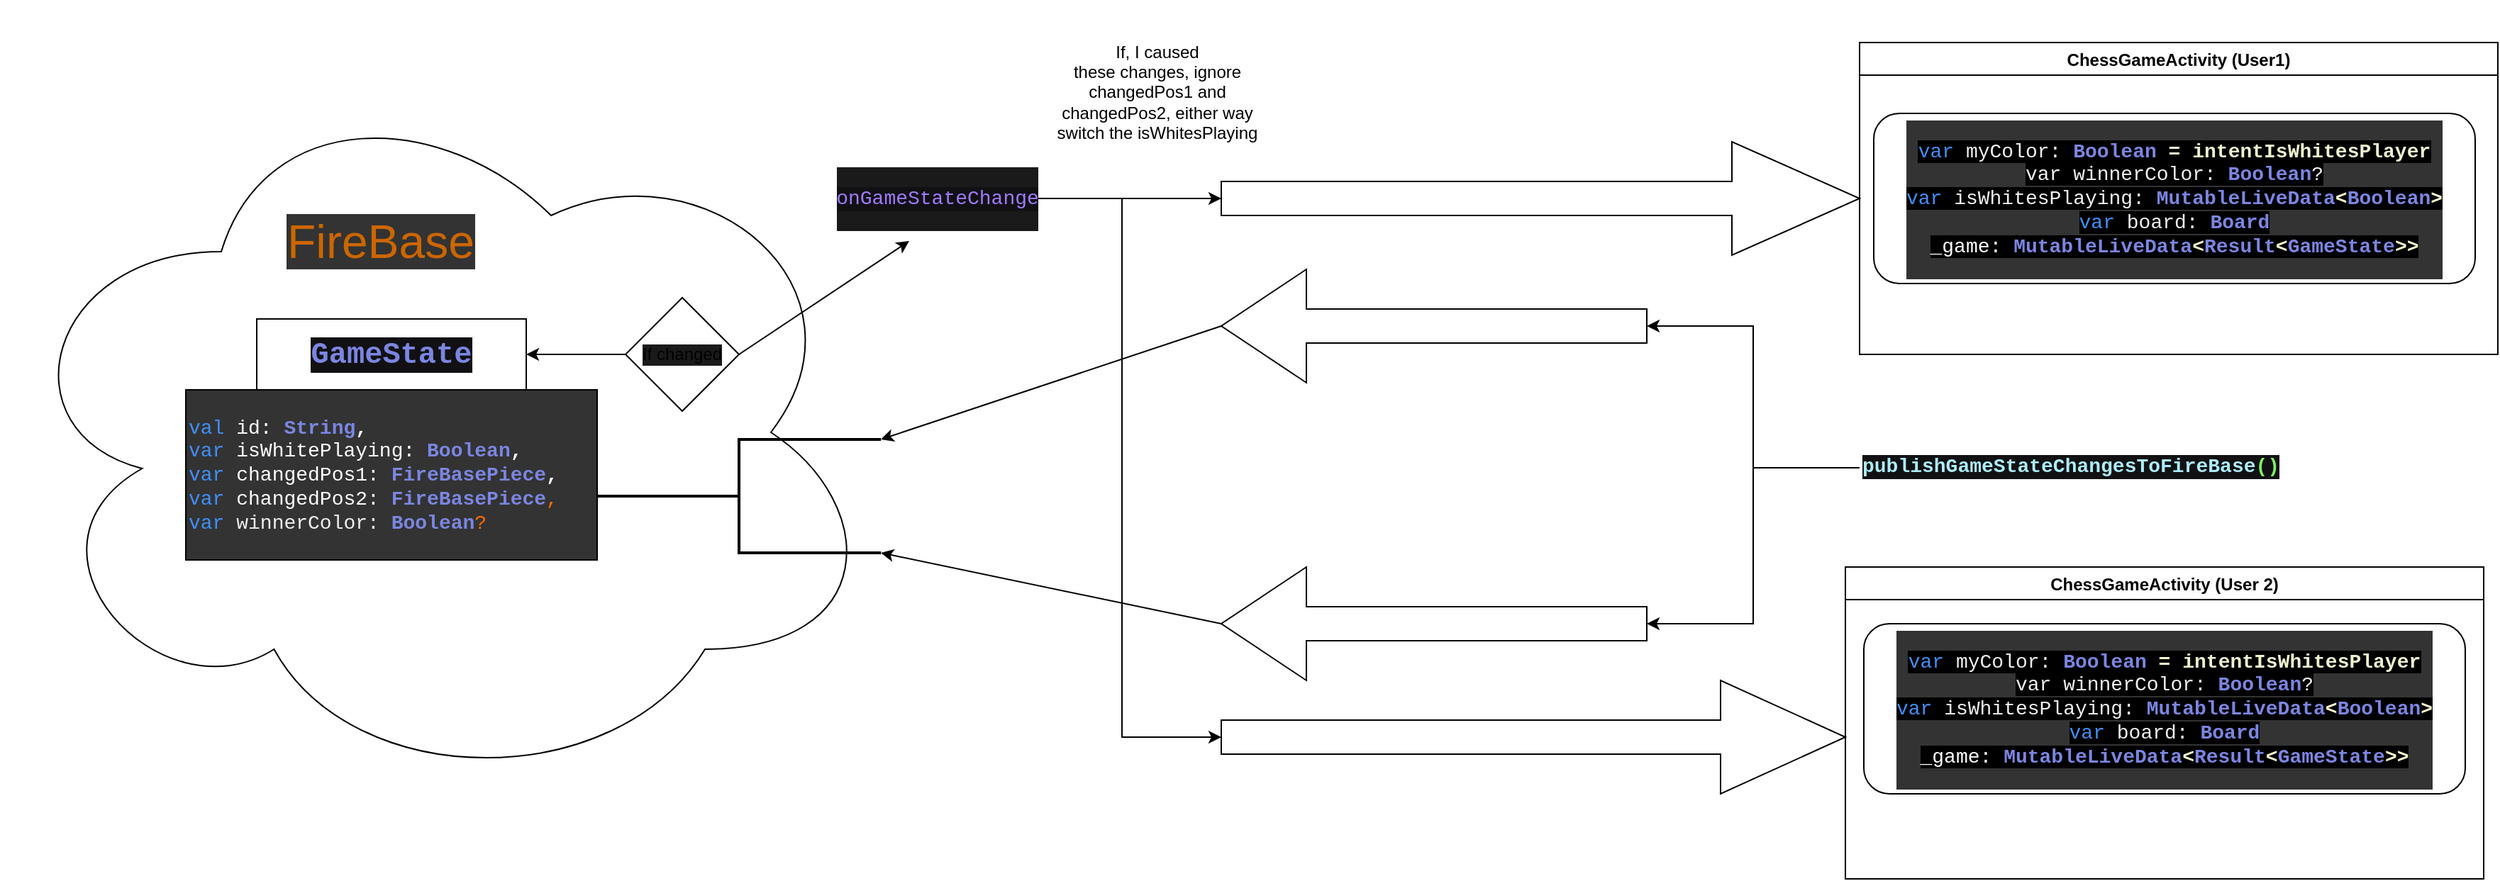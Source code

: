 <mxfile>
    <diagram id="sNALF_Tm8qJS5tfcBMum" name="Page-1">
        <mxGraphModel dx="1257" dy="1657" grid="1" gridSize="10" guides="1" tooltips="1" connect="1" arrows="1" fold="1" page="1" pageScale="1" pageWidth="827" pageHeight="1169" math="0" shadow="0">
            <root>
                <mxCell id="0"/>
                <mxCell id="1" parent="0"/>
                <mxCell id="_zTSM7bbzUTawt2C4xdx-9" value="" style="ellipse;shape=cloud;whiteSpace=wrap;html=1;labelBackgroundColor=#333333;labelBorderColor=none;fontSize=21;fontColor=#418FF9;strokeColor=default;fillColor=none;" parent="1" vertex="1">
                    <mxGeometry x="-200" y="-40" width="620" height="510" as="geometry"/>
                </mxCell>
                <mxCell id="_zTSM7bbzUTawt2C4xdx-1" value="&lt;pre style=&quot;font-family: &amp;#34;courier new&amp;#34; , monospace ; font-size: 10.5pt&quot;&gt;&lt;pre style=&quot;font-family: &amp;#34;courier new&amp;#34; , monospace ; font-size: 10.5pt&quot;&gt;&lt;span style=&quot;background-color: rgb(51 , 51 , 51) ; color: rgb(65 , 143 , 249)&quot;&gt;val &lt;/span&gt;&lt;span style=&quot;background-color: rgb(51 , 51 , 51)&quot;&gt;id: &lt;/span&gt;&lt;span style=&quot;background-color: rgb(51 , 51 , 51) ; color: rgb(123 , 134 , 226) ; font-weight: bold&quot;&gt;String&lt;/span&gt;&lt;span style=&quot;background-color: rgb(51 , 51 , 51) ; color: rgb(255 , 255 , 255) ; font-weight: bold&quot;&gt;,&lt;br&gt;&lt;/span&gt;&lt;span style=&quot;background-color: rgb(51 , 51 , 51) ; color: rgb(65 , 143 , 249)&quot;&gt;var &lt;/span&gt;&lt;span style=&quot;background-color: rgb(51 , 51 , 51)&quot;&gt;isWhitePlaying: &lt;/span&gt;&lt;span style=&quot;background-color: rgb(51 , 51 , 51) ; color: rgb(123 , 134 , 226) ; font-weight: bold&quot;&gt;Boolean&lt;/span&gt;&lt;span style=&quot;background-color: rgb(51 , 51 , 51) ; color: rgb(255 , 255 , 255) ; font-weight: bold&quot;&gt;,&lt;br&gt;&lt;/span&gt;&lt;span style=&quot;background-color: rgb(51 , 51 , 51) ; color: rgb(65 , 143 , 249)&quot;&gt;var &lt;/span&gt;&lt;span style=&quot;background-color: rgb(51 , 51 , 51)&quot;&gt;changedPos1: &lt;/span&gt;&lt;span style=&quot;background-color: rgb(51 , 51 , 51) ; color: rgb(123 , 134 , 226) ; font-weight: bold&quot;&gt;FireBasePiece&lt;/span&gt;&lt;span style=&quot;background-color: rgb(51 , 51 , 51) ; color: rgb(255 , 255 , 255) ; font-weight: bold&quot;&gt;,&lt;br&gt;&lt;/span&gt;&lt;span style=&quot;background-color: rgb(51 , 51 , 51) ; color: rgb(65 , 143 , 249)&quot;&gt;var &lt;/span&gt;&lt;span style=&quot;background-color: rgb(51 , 51 , 51)&quot;&gt;changedPos2: &lt;/span&gt;&lt;span style=&quot;background-color: rgb(51 , 51 , 51) ; color: rgb(123 , 134 , 226) ; font-weight: bold&quot;&gt;FireBasePiece&lt;/span&gt;&lt;font color=&quot;#ff6d00&quot;&gt;&lt;span style=&quot;background-color: rgb(51 , 51 , 51)&quot;&gt;,&lt;br&gt;&lt;/span&gt;&lt;/font&gt;&lt;font color=&quot;#418ff9&quot;&gt;var&lt;/font&gt; &lt;span style=&quot;color: rgb(240 , 240 , 240) ; font-family: &amp;#34;courier new&amp;#34; , monospace ; font-size: 10.5pt ; white-space: normal ; background-color: rgb(51 , 51 , 51)&quot;&gt;winnerColor: &lt;/span&gt;&lt;span style=&quot;font-family: &amp;#34;courier new&amp;#34; , monospace ; font-size: 10.5pt ; white-space: normal ; color: rgb(123 , 134 , 226) ; font-weight: bold&quot;&gt;Boolean&lt;/span&gt;&lt;span style=&quot;font-family: &amp;#34;courier new&amp;#34; , monospace ; font-size: 10.5pt ; white-space: normal ; color: rgb(255 , 109 , 0)&quot;&gt;?&lt;/span&gt;&lt;/pre&gt;&lt;/pre&gt;" style="rounded=0;whiteSpace=wrap;html=1;align=left;fillColor=#333333;fontColor=#ffffff;strokeColor=default;" parent="1" vertex="1">
                    <mxGeometry x="-70" y="185" width="290" height="120" as="geometry"/>
                </mxCell>
                <mxCell id="_zTSM7bbzUTawt2C4xdx-2" value="&lt;pre style=&quot;background-color: rgb(17 , 17 , 20) ; font-family: &amp;#34;courier new&amp;#34; , monospace&quot;&gt;&lt;span style=&quot;color: rgb(123 , 134 , 226) ; font-weight: bold&quot;&gt;&lt;font style=&quot;font-size: 21px&quot;&gt;GameState&lt;/font&gt;&lt;/span&gt;&lt;/pre&gt;" style="text;html=1;strokeColor=default;fillColor=none;align=center;verticalAlign=middle;whiteSpace=wrap;rounded=0;" parent="1" vertex="1">
                    <mxGeometry x="-20" y="135" width="190" height="50" as="geometry"/>
                </mxCell>
                <mxCell id="_zTSM7bbzUTawt2C4xdx-4" value="&lt;pre style=&quot;font-family: &amp;#34;courier new&amp;#34; , monospace ; font-size: 10.5pt&quot;&gt;&lt;pre style=&quot;font-family: &amp;#34;courier new&amp;#34; , monospace ; font-size: 10.5pt&quot;&gt;&lt;br&gt;&lt;/pre&gt;&lt;/pre&gt;" style="text;html=1;strokeColor=none;fillColor=none;align=center;verticalAlign=middle;whiteSpace=wrap;rounded=0;labelBackgroundColor=none;labelBorderColor=none;" parent="1" vertex="1">
                    <mxGeometry x="710" y="410" width="240" height="50" as="geometry"/>
                </mxCell>
                <mxCell id="_zTSM7bbzUTawt2C4xdx-7" value="ChessGameActivity (User 2)" style="swimlane;labelBackgroundColor=none;labelBorderColor=none;strokeColor=default;fillColor=none;" parent="1" vertex="1">
                    <mxGeometry x="1100" y="310" width="450" height="220" as="geometry">
                        <mxRectangle x="480" y="340" width="150" height="23" as="alternateBounds"/>
                    </mxGeometry>
                </mxCell>
                <mxCell id="aQS7cwiyeNNMY127UDI2-1" value="&lt;pre style=&quot;font-family: &amp;#34;courier new&amp;#34; , monospace ; font-size: 10.5pt&quot;&gt;&lt;pre style=&quot;font-family: &amp;#34;courier new&amp;#34; , monospace ; font-size: 10.5pt&quot;&gt;&lt;span style=&quot;background-color: rgb(0 , 0 , 0)&quot;&gt;&lt;span style=&quot;color: rgb(65 , 143 , 249)&quot;&gt;var &lt;/span&gt;&lt;font color=&quot;#f0f0f0&quot;&gt;myColor: &lt;/font&gt;&lt;span style=&quot;color: rgb(123 , 134 , 226) ; font-weight: bold&quot;&gt;Boolean &lt;/span&gt;&lt;span style=&quot;color: rgb(251 , 252 , 208) ; font-weight: bold&quot;&gt;= &lt;/span&gt;&lt;font color=&quot;#eef2cc&quot;&gt;&lt;b&gt;intentIsWhitesPlayer&lt;br&gt;&lt;/b&gt;&lt;/font&gt;&lt;font color=&quot;#f0f0f0&quot;&gt;var &lt;/font&gt;&lt;font color=&quot;#f0f0f0&quot; style=&quot;color: rgb(240 , 240 , 240) ; font-family: &amp;#34;courier new&amp;#34; , monospace ; font-size: 10.5pt ; white-space: normal&quot;&gt;winnerColor: &lt;/font&gt;&lt;span style=&quot;color: rgb(123 , 134 , 226) ; font-family: &amp;#34;courier new&amp;#34; , monospace ; font-size: 10.5pt ; white-space: normal ; font-weight: bold&quot;&gt;Boolean&lt;/span&gt;&lt;font style=&quot;font-family: &amp;#34;courier new&amp;#34; , monospace ; font-size: 10.5pt ; white-space: normal&quot;&gt;&lt;font color=&quot;#f0f0f0&quot;&gt;?&lt;br&gt;&lt;/font&gt;&lt;/font&gt;&lt;font color=&quot;#418ff9&quot; style=&quot;font-size: 10.5pt ; white-space: normal&quot;&gt;var &lt;/font&gt;&lt;span style=&quot;font-size: 10.5pt ; white-space: normal ; color: rgb(240 , 240 , 240)&quot;&gt;isWhitesPlaying: &lt;/span&gt;&lt;span style=&quot;font-size: 10.5pt ; white-space: normal ; color: rgb(123 , 134 , 226) ; font-weight: bold&quot;&gt;MutableLiveData&lt;/span&gt;&lt;span style=&quot;font-size: 10.5pt ; white-space: normal ; color: rgb(251 , 252 , 208) ; font-weight: bold&quot;&gt;&amp;lt;&lt;/span&gt;&lt;span style=&quot;font-size: 10.5pt ; white-space: normal ; color: rgb(123 , 134 , 226) ; font-weight: bold&quot;&gt;Boolean&lt;/span&gt;&lt;span style=&quot;font-size: 10.5pt ; white-space: normal&quot;&gt;&lt;font color=&quot;#fbfcd0&quot;&gt;&lt;b&gt;&amp;gt;&lt;br&gt;&lt;/b&gt;&lt;/font&gt;&lt;/span&gt;&lt;font color=&quot;#418ff9&quot; style=&quot;font-size: 10.5pt ; white-space: normal&quot;&gt;var &lt;/font&gt;&lt;span style=&quot;font-size: 10.5pt ; white-space: normal ; color: rgb(240 , 240 , 240)&quot;&gt;board: &lt;/span&gt;&lt;span style=&quot;font-size: 10.5pt ; white-space: normal&quot;&gt;&lt;font color=&quot;#7b86e2&quot;&gt;&lt;b&gt;Board&lt;br&gt;&lt;/b&gt;&lt;/font&gt;&lt;/span&gt;&lt;font color=&quot;#ffffff&quot; style=&quot;font-size: 10.5pt ; white-space: normal&quot;&gt;_game:&lt;/font&gt;&lt;span style=&quot;font-size: 10.5pt ; white-space: normal&quot;&gt; &lt;/span&gt;&lt;span style=&quot;font-size: 10.5pt ; white-space: normal ; color: rgb(123 , 134 , 226) ; font-weight: bold&quot;&gt;MutableLiveData&lt;/span&gt;&lt;span style=&quot;font-size: 10.5pt ; white-space: normal ; color: rgb(251 , 252 , 208) ; font-weight: bold&quot;&gt;&amp;lt;&lt;/span&gt;&lt;span style=&quot;font-size: 10.5pt ; white-space: normal ; color: rgb(123 , 134 , 226) ; font-weight: bold&quot;&gt;Result&lt;/span&gt;&lt;span style=&quot;font-size: 10.5pt ; white-space: normal ; color: rgb(251 , 252 , 208) ; font-weight: bold&quot;&gt;&amp;lt;&lt;/span&gt;&lt;span style=&quot;font-size: 10.5pt ; white-space: normal ; color: rgb(123 , 134 , 226) ; font-weight: bold&quot;&gt;GameState&lt;/span&gt;&lt;span style=&quot;font-size: 10.5pt ; white-space: normal ; color: rgb(251 , 252 , 208) ; font-weight: bold&quot;&gt;&amp;gt;&amp;gt;&lt;/span&gt;&lt;/span&gt;&lt;/pre&gt;&lt;/pre&gt;" style="rounded=1;whiteSpace=wrap;html=1;labelBackgroundColor=#333333;labelBorderColor=none;fontSize=33;" parent="_zTSM7bbzUTawt2C4xdx-7" vertex="1">
                    <mxGeometry x="13" y="40" width="424" height="120" as="geometry"/>
                </mxCell>
                <mxCell id="_zTSM7bbzUTawt2C4xdx-8" value="ChessGameActivity (User1)" style="swimlane;labelBackgroundColor=none;labelBorderColor=none;strokeColor=default;fillColor=none;" parent="1" vertex="1">
                    <mxGeometry x="1110" y="-60" width="450" height="220" as="geometry">
                        <mxRectangle x="480" y="340" width="150" height="23" as="alternateBounds"/>
                    </mxGeometry>
                </mxCell>
                <mxCell id="_zTSM7bbzUTawt2C4xdx-12" value="&lt;pre style=&quot;font-family: &amp;#34;courier new&amp;#34; , monospace ; font-size: 10.5pt&quot;&gt;&lt;pre style=&quot;font-family: &amp;#34;courier new&amp;#34; , monospace ; font-size: 10.5pt&quot;&gt;&lt;span style=&quot;background-color: rgb(0 , 0 , 0)&quot;&gt;&lt;span style=&quot;color: rgb(65 , 143 , 249)&quot;&gt;var &lt;/span&gt;&lt;font color=&quot;#f0f0f0&quot;&gt;myColor: &lt;/font&gt;&lt;span style=&quot;color: rgb(123 , 134 , 226) ; font-weight: bold&quot;&gt;Boolean &lt;/span&gt;&lt;span style=&quot;color: rgb(251 , 252 , 208) ; font-weight: bold&quot;&gt;= &lt;/span&gt;&lt;font color=&quot;#eef2cc&quot;&gt;&lt;b&gt;intentIsWhitesPlayer&lt;br&gt;&lt;/b&gt;&lt;/font&gt;&lt;font color=&quot;#f0f0f0&quot;&gt;var &lt;/font&gt;&lt;font color=&quot;#f0f0f0&quot; style=&quot;color: rgb(240 , 240 , 240) ; font-family: &amp;#34;courier new&amp;#34; , monospace ; font-size: 10.5pt ; white-space: normal&quot;&gt;winnerColor: &lt;/font&gt;&lt;span style=&quot;color: rgb(123 , 134 , 226) ; font-family: &amp;#34;courier new&amp;#34; , monospace ; font-size: 10.5pt ; white-space: normal ; font-weight: bold&quot;&gt;Boolean&lt;/span&gt;&lt;font style=&quot;font-family: &amp;#34;courier new&amp;#34; , monospace ; font-size: 10.5pt ; white-space: normal&quot;&gt;&lt;font color=&quot;#f0f0f0&quot;&gt;?&lt;br&gt;&lt;/font&gt;&lt;/font&gt;&lt;font color=&quot;#418ff9&quot; style=&quot;font-size: 10.5pt ; white-space: normal&quot;&gt;var &lt;/font&gt;&lt;span style=&quot;font-size: 10.5pt ; white-space: normal ; color: rgb(240 , 240 , 240)&quot;&gt;isWhitesPlaying: &lt;/span&gt;&lt;span style=&quot;font-size: 10.5pt ; white-space: normal ; color: rgb(123 , 134 , 226) ; font-weight: bold&quot;&gt;MutableLiveData&lt;/span&gt;&lt;span style=&quot;font-size: 10.5pt ; white-space: normal ; color: rgb(251 , 252 , 208) ; font-weight: bold&quot;&gt;&amp;lt;&lt;/span&gt;&lt;span style=&quot;font-size: 10.5pt ; white-space: normal ; color: rgb(123 , 134 , 226) ; font-weight: bold&quot;&gt;Boolean&lt;/span&gt;&lt;span style=&quot;font-size: 10.5pt ; white-space: normal&quot;&gt;&lt;font color=&quot;#fbfcd0&quot;&gt;&lt;b&gt;&amp;gt;&lt;br&gt;&lt;/b&gt;&lt;/font&gt;&lt;/span&gt;&lt;font color=&quot;#418ff9&quot; style=&quot;font-size: 10.5pt ; white-space: normal&quot;&gt;var &lt;/font&gt;&lt;span style=&quot;font-size: 10.5pt ; white-space: normal ; color: rgb(240 , 240 , 240)&quot;&gt;board: &lt;/span&gt;&lt;span style=&quot;font-size: 10.5pt ; white-space: normal&quot;&gt;&lt;font color=&quot;#7b86e2&quot;&gt;&lt;b&gt;Board&lt;br&gt;&lt;/b&gt;&lt;/font&gt;&lt;/span&gt;&lt;font color=&quot;#ffffff&quot; style=&quot;font-size: 10.5pt ; white-space: normal&quot;&gt;_game:&lt;/font&gt;&lt;span style=&quot;font-size: 10.5pt ; white-space: normal&quot;&gt; &lt;/span&gt;&lt;span style=&quot;font-size: 10.5pt ; white-space: normal ; color: rgb(123 , 134 , 226) ; font-weight: bold&quot;&gt;MutableLiveData&lt;/span&gt;&lt;span style=&quot;font-size: 10.5pt ; white-space: normal ; color: rgb(251 , 252 , 208) ; font-weight: bold&quot;&gt;&amp;lt;&lt;/span&gt;&lt;span style=&quot;font-size: 10.5pt ; white-space: normal ; color: rgb(123 , 134 , 226) ; font-weight: bold&quot;&gt;Result&lt;/span&gt;&lt;span style=&quot;font-size: 10.5pt ; white-space: normal ; color: rgb(251 , 252 , 208) ; font-weight: bold&quot;&gt;&amp;lt;&lt;/span&gt;&lt;span style=&quot;font-size: 10.5pt ; white-space: normal ; color: rgb(123 , 134 , 226) ; font-weight: bold&quot;&gt;GameState&lt;/span&gt;&lt;span style=&quot;font-size: 10.5pt ; white-space: normal ; color: rgb(251 , 252 , 208) ; font-weight: bold&quot;&gt;&amp;gt;&amp;gt;&lt;/span&gt;&lt;/span&gt;&lt;/pre&gt;&lt;/pre&gt;" style="rounded=1;whiteSpace=wrap;html=1;labelBackgroundColor=#333333;labelBorderColor=none;fontSize=33;" parent="_zTSM7bbzUTawt2C4xdx-8" vertex="1">
                    <mxGeometry x="10" y="50" width="424" height="120" as="geometry"/>
                </mxCell>
                <mxCell id="_zTSM7bbzUTawt2C4xdx-10" value="&lt;font color=&quot;#cc6600&quot; style=&quot;font-size: 33px;&quot;&gt;FireBase&lt;/font&gt;" style="text;html=1;strokeColor=none;fillColor=none;align=center;verticalAlign=middle;whiteSpace=wrap;rounded=0;labelBackgroundColor=#333333;labelBorderColor=none;fontSize=33;fontColor=#418FF9;" parent="1" vertex="1">
                    <mxGeometry x="-30" y="40" width="195" height="80" as="geometry"/>
                </mxCell>
                <mxCell id="R4zpQLSBuNDVyra0pJaq-9" style="edgeStyle=orthogonalEdgeStyle;rounded=0;orthogonalLoop=1;jettySize=auto;html=1;entryX=1;entryY=0.5;entryDx=0;entryDy=0;" parent="1" source="R4zpQLSBuNDVyra0pJaq-5" target="_zTSM7bbzUTawt2C4xdx-2" edge="1">
                    <mxGeometry relative="1" as="geometry"/>
                </mxCell>
                <mxCell id="R4zpQLSBuNDVyra0pJaq-12" style="edgeStyle=none;rounded=0;orthogonalLoop=1;jettySize=auto;html=1;exitX=1;exitY=0.5;exitDx=0;exitDy=0;startArrow=none;startFill=0;endArrow=classic;endFill=1;" parent="1" source="R4zpQLSBuNDVyra0pJaq-5" edge="1">
                    <mxGeometry relative="1" as="geometry">
                        <mxPoint x="440" y="80" as="targetPoint"/>
                    </mxGeometry>
                </mxCell>
                <mxCell id="R4zpQLSBuNDVyra0pJaq-5" value="If changed" style="rhombus;whiteSpace=wrap;html=1;labelBackgroundColor=#1A1A1A;" parent="1" vertex="1">
                    <mxGeometry x="240" y="120" width="80" height="80" as="geometry"/>
                </mxCell>
                <mxCell id="sqKFQXC07bvYtb8bKCfH-3" style="edgeStyle=orthogonalEdgeStyle;rounded=0;orthogonalLoop=1;jettySize=auto;html=1;entryX=0;entryY=0.5;entryDx=0;entryDy=0;entryPerimeter=0;" parent="1" source="R4zpQLSBuNDVyra0pJaq-10" target="R4zpQLSBuNDVyra0pJaq-33" edge="1">
                    <mxGeometry relative="1" as="geometry"/>
                </mxCell>
                <mxCell id="sqKFQXC07bvYtb8bKCfH-4" style="edgeStyle=orthogonalEdgeStyle;rounded=0;orthogonalLoop=1;jettySize=auto;html=1;entryX=0;entryY=0.5;entryDx=0;entryDy=0;entryPerimeter=0;" parent="1" source="R4zpQLSBuNDVyra0pJaq-10" target="R4zpQLSBuNDVyra0pJaq-27" edge="1">
                    <mxGeometry relative="1" as="geometry"/>
                </mxCell>
                <mxCell id="R4zpQLSBuNDVyra0pJaq-10" value="&lt;pre style=&quot;background-color: rgb(17 , 17 , 20) ; font-family: &amp;#34;courier new&amp;#34; , monospace ; font-size: 10.5pt&quot;&gt;&lt;span style=&quot;color: #a27aff&quot;&gt;onGameStateChange&lt;/span&gt;&lt;/pre&gt;" style="text;html=1;strokeColor=none;fillColor=none;align=center;verticalAlign=middle;whiteSpace=wrap;rounded=0;labelBackgroundColor=#1A1A1A;" parent="1" vertex="1">
                    <mxGeometry x="400" y="40" width="120" height="20" as="geometry"/>
                </mxCell>
                <mxCell id="sqKFQXC07bvYtb8bKCfH-6" style="rounded=0;orthogonalLoop=1;jettySize=auto;html=1;entryX=1;entryY=1;entryDx=0;entryDy=0;entryPerimeter=0;exitX=1;exitY=0.5;exitDx=0;exitDy=0;exitPerimeter=0;" parent="1" source="R4zpQLSBuNDVyra0pJaq-21" target="sqKFQXC07bvYtb8bKCfH-5" edge="1">
                    <mxGeometry relative="1" as="geometry"/>
                </mxCell>
                <mxCell id="R4zpQLSBuNDVyra0pJaq-21" value="" style="shape=singleArrow;direction=west;whiteSpace=wrap;html=1;labelBackgroundColor=none;fillColor=none;" parent="1" vertex="1">
                    <mxGeometry x="660" y="310" width="300" height="80" as="geometry"/>
                </mxCell>
                <mxCell id="sqKFQXC07bvYtb8bKCfH-1" style="edgeStyle=orthogonalEdgeStyle;rounded=0;orthogonalLoop=1;jettySize=auto;html=1;entryX=0;entryY=0.5;entryDx=0;entryDy=0;entryPerimeter=0;" parent="1" source="R4zpQLSBuNDVyra0pJaq-23" target="R4zpQLSBuNDVyra0pJaq-32" edge="1">
                    <mxGeometry relative="1" as="geometry"/>
                </mxCell>
                <mxCell id="sqKFQXC07bvYtb8bKCfH-2" style="edgeStyle=orthogonalEdgeStyle;rounded=0;orthogonalLoop=1;jettySize=auto;html=1;entryX=0;entryY=0.5;entryDx=0;entryDy=0;entryPerimeter=0;" parent="1" source="R4zpQLSBuNDVyra0pJaq-23" target="R4zpQLSBuNDVyra0pJaq-21" edge="1">
                    <mxGeometry relative="1" as="geometry"/>
                </mxCell>
                <mxCell id="R4zpQLSBuNDVyra0pJaq-23" value="&lt;pre style=&quot;background-color: #111114 ; color: #f0f0f0 ; font-family: &amp;quot;courier new&amp;quot; , monospace ; font-size: 10.5pt&quot;&gt;&lt;span style=&quot;color: #acedf9 ; font-weight: bold&quot;&gt;publishGameStateChangesToFireBase&lt;/span&gt;&lt;span style=&quot;color: #7ff261 ; font-weight: bold&quot;&gt;()&lt;/span&gt;&lt;/pre&gt;" style="text;whiteSpace=wrap;html=1;rotation=0;" parent="1" vertex="1">
                    <mxGeometry x="1110" y="210" width="210" height="60" as="geometry"/>
                </mxCell>
                <mxCell id="R4zpQLSBuNDVyra0pJaq-27" value="" style="shape=singleArrow;direction=west;whiteSpace=wrap;html=1;labelBackgroundColor=none;fillColor=none;rotation=-180;" parent="1" vertex="1">
                    <mxGeometry x="660" y="390" width="440" height="80" as="geometry"/>
                </mxCell>
                <mxCell id="R4zpQLSBuNDVyra0pJaq-31" value="&lt;pre style=&quot;font-family: &amp;#34;courier new&amp;#34; , monospace ; font-size: 10.5pt&quot;&gt;&lt;pre style=&quot;font-family: &amp;#34;courier new&amp;#34; , monospace ; font-size: 10.5pt&quot;&gt;&lt;br&gt;&lt;/pre&gt;&lt;/pre&gt;" style="text;html=1;strokeColor=none;fillColor=none;align=center;verticalAlign=middle;whiteSpace=wrap;rounded=0;labelBackgroundColor=none;labelBorderColor=none;" parent="1" vertex="1">
                    <mxGeometry x="710" y="180" width="240" height="50" as="geometry"/>
                </mxCell>
                <mxCell id="sqKFQXC07bvYtb8bKCfH-7" style="edgeStyle=none;rounded=0;orthogonalLoop=1;jettySize=auto;html=1;entryX=1;entryY=0;entryDx=0;entryDy=0;entryPerimeter=0;exitX=1;exitY=0.5;exitDx=0;exitDy=0;exitPerimeter=0;" parent="1" source="R4zpQLSBuNDVyra0pJaq-32" target="sqKFQXC07bvYtb8bKCfH-5" edge="1">
                    <mxGeometry relative="1" as="geometry"/>
                </mxCell>
                <mxCell id="R4zpQLSBuNDVyra0pJaq-32" value="" style="shape=singleArrow;direction=west;whiteSpace=wrap;html=1;labelBackgroundColor=none;fillColor=none;" parent="1" vertex="1">
                    <mxGeometry x="660" y="100" width="300" height="80" as="geometry"/>
                </mxCell>
                <mxCell id="R4zpQLSBuNDVyra0pJaq-33" value="" style="shape=singleArrow;direction=west;whiteSpace=wrap;html=1;labelBackgroundColor=none;fillColor=none;rotation=-180;" parent="1" vertex="1">
                    <mxGeometry x="660" y="10" width="450" height="80" as="geometry"/>
                </mxCell>
                <mxCell id="sqKFQXC07bvYtb8bKCfH-5" value="" style="strokeWidth=2;html=1;shape=mxgraph.flowchart.annotation_2;align=left;labelPosition=right;pointerEvents=1;" parent="1" vertex="1">
                    <mxGeometry x="220" y="220" width="200" height="80" as="geometry"/>
                </mxCell>
                <mxCell id="sqKFQXC07bvYtb8bKCfH-8" value="If, I caused&lt;br&gt;these changes, ignore changedPos1 and changedPos2, either way switch the isWhitesPlaying" style="text;html=1;strokeColor=none;fillColor=none;align=center;verticalAlign=middle;whiteSpace=wrap;rounded=0;" parent="1" vertex="1">
                    <mxGeometry x="540" y="-90" width="150" height="130" as="geometry"/>
                </mxCell>
            </root>
        </mxGraphModel>
    </diagram>
</mxfile>
